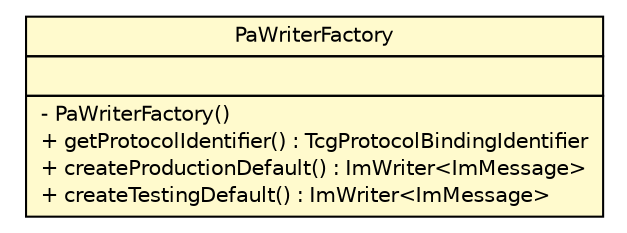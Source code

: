 #!/usr/local/bin/dot
#
# Class diagram 
# Generated by UMLGraph version R5_6 (http://www.umlgraph.org/)
#

digraph G {
	edge [fontname="Helvetica",fontsize=10,labelfontname="Helvetica",labelfontsize=10];
	node [fontname="Helvetica",fontsize=10,shape=plaintext];
	nodesep=0.25;
	ranksep=0.5;
	// org.ietf.nea.pa.serialize.writer.bytebuffer.PaWriterFactory
	c92394 [label=<<table title="org.ietf.nea.pa.serialize.writer.bytebuffer.PaWriterFactory" border="0" cellborder="1" cellspacing="0" cellpadding="2" port="p" bgcolor="lemonChiffon" href="./PaWriterFactory.html">
		<tr><td><table border="0" cellspacing="0" cellpadding="1">
<tr><td align="center" balign="center"> PaWriterFactory </td></tr>
		</table></td></tr>
		<tr><td><table border="0" cellspacing="0" cellpadding="1">
<tr><td align="left" balign="left">  </td></tr>
		</table></td></tr>
		<tr><td><table border="0" cellspacing="0" cellpadding="1">
<tr><td align="left" balign="left"> - PaWriterFactory() </td></tr>
<tr><td align="left" balign="left"> + getProtocolIdentifier() : TcgProtocolBindingIdentifier </td></tr>
<tr><td align="left" balign="left"> + createProductionDefault() : ImWriter&lt;ImMessage&gt; </td></tr>
<tr><td align="left" balign="left"> + createTestingDefault() : ImWriter&lt;ImMessage&gt; </td></tr>
		</table></td></tr>
		</table>>, URL="./PaWriterFactory.html", fontname="Helvetica", fontcolor="black", fontsize=10.0];
}


